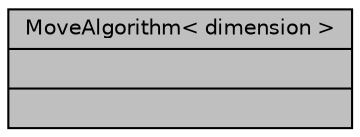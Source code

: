 digraph "MoveAlgorithm&lt; dimension &gt;"
{
 // LATEX_PDF_SIZE
  edge [fontname="Helvetica",fontsize="10",labelfontname="Helvetica",labelfontsize="10"];
  node [fontname="Helvetica",fontsize="10",shape=record];
  Node1 [label="{MoveAlgorithm\< dimension \>\n||}",height=0.2,width=0.4,color="black", fillcolor="grey75", style="filled", fontcolor="black",tooltip=" "];
}
